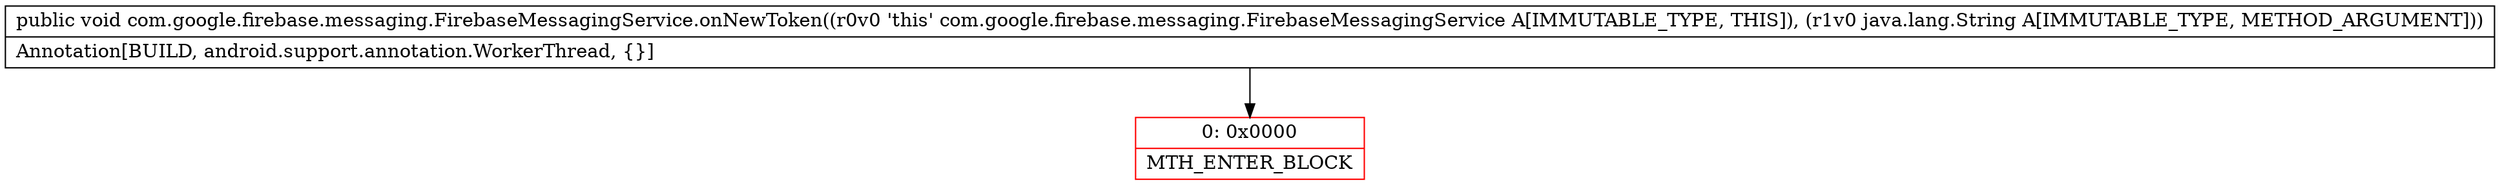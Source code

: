 digraph "CFG forcom.google.firebase.messaging.FirebaseMessagingService.onNewToken(Ljava\/lang\/String;)V" {
subgraph cluster_Region_2081748067 {
label = "R(0)";
node [shape=record,color=blue];
}
Node_0 [shape=record,color=red,label="{0\:\ 0x0000|MTH_ENTER_BLOCK\l}"];
MethodNode[shape=record,label="{public void com.google.firebase.messaging.FirebaseMessagingService.onNewToken((r0v0 'this' com.google.firebase.messaging.FirebaseMessagingService A[IMMUTABLE_TYPE, THIS]), (r1v0 java.lang.String A[IMMUTABLE_TYPE, METHOD_ARGUMENT]))  | Annotation[BUILD, android.support.annotation.WorkerThread, \{\}]\l}"];
MethodNode -> Node_0;
}

